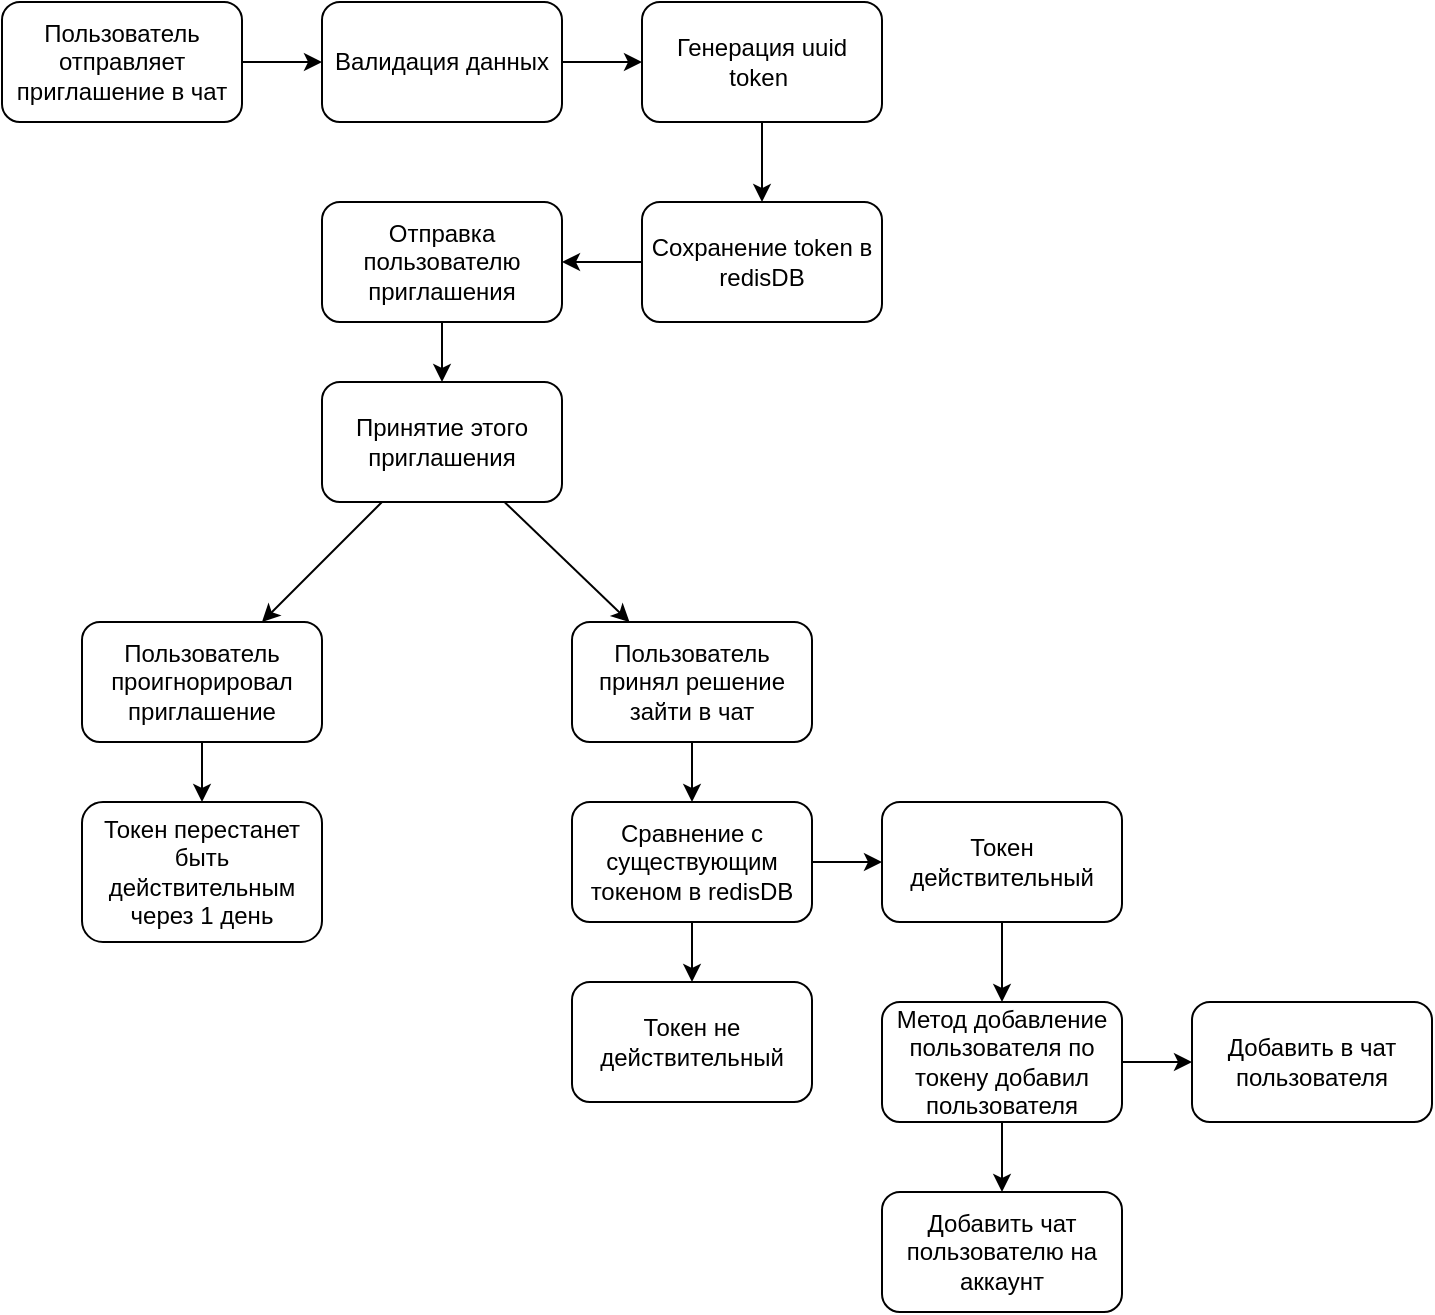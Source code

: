 <mxfile>
    <diagram id="hQEppKssuoCvksK7inkm" name="Page-1">
        <mxGraphModel dx="764" dy="600" grid="1" gridSize="10" guides="1" tooltips="1" connect="1" arrows="1" fold="1" page="1" pageScale="1" pageWidth="850" pageHeight="1100" math="0" shadow="0">
            <root>
                <mxCell id="0"/>
                <mxCell id="1" parent="0"/>
                <mxCell id="4" value="" style="edgeStyle=none;html=1;" edge="1" parent="1" source="2" target="3">
                    <mxGeometry relative="1" as="geometry"/>
                </mxCell>
                <mxCell id="2" value="Пользователь отправляет приглашение в чат" style="rounded=1;whiteSpace=wrap;html=1;" vertex="1" parent="1">
                    <mxGeometry x="80" y="200" width="120" height="60" as="geometry"/>
                </mxCell>
                <mxCell id="8" value="" style="edgeStyle=none;html=1;" edge="1" parent="1" source="3" target="7">
                    <mxGeometry relative="1" as="geometry"/>
                </mxCell>
                <mxCell id="3" value="Валидация данных" style="whiteSpace=wrap;html=1;rounded=1;" vertex="1" parent="1">
                    <mxGeometry x="240" y="200" width="120" height="60" as="geometry"/>
                </mxCell>
                <mxCell id="10" value="" style="edgeStyle=none;html=1;" edge="1" parent="1" source="7" target="9">
                    <mxGeometry relative="1" as="geometry"/>
                </mxCell>
                <mxCell id="7" value="Генерация uuid token&amp;nbsp;" style="whiteSpace=wrap;html=1;rounded=1;" vertex="1" parent="1">
                    <mxGeometry x="400" y="200" width="120" height="60" as="geometry"/>
                </mxCell>
                <mxCell id="12" value="" style="edgeStyle=none;html=1;" edge="1" parent="1" source="9" target="11">
                    <mxGeometry relative="1" as="geometry"/>
                </mxCell>
                <mxCell id="9" value="Сохранение token в redisDB" style="whiteSpace=wrap;html=1;rounded=1;" vertex="1" parent="1">
                    <mxGeometry x="400" y="300" width="120" height="60" as="geometry"/>
                </mxCell>
                <mxCell id="14" value="" style="edgeStyle=none;html=1;" edge="1" parent="1" source="11" target="13">
                    <mxGeometry relative="1" as="geometry"/>
                </mxCell>
                <mxCell id="11" value="Отправка пользователю приглашения" style="whiteSpace=wrap;html=1;rounded=1;" vertex="1" parent="1">
                    <mxGeometry x="240" y="300" width="120" height="60" as="geometry"/>
                </mxCell>
                <mxCell id="16" value="" style="edgeStyle=none;html=1;" edge="1" parent="1" source="13" target="15">
                    <mxGeometry relative="1" as="geometry"/>
                </mxCell>
                <mxCell id="13" value="Принятие этого приглашения" style="whiteSpace=wrap;html=1;rounded=1;" vertex="1" parent="1">
                    <mxGeometry x="240" y="390" width="120" height="60" as="geometry"/>
                </mxCell>
                <mxCell id="29" value="" style="edgeStyle=none;html=1;" edge="1" parent="1" source="15" target="28">
                    <mxGeometry relative="1" as="geometry"/>
                </mxCell>
                <mxCell id="15" value="Пользователь принял решение зайти в чат" style="whiteSpace=wrap;html=1;rounded=1;" vertex="1" parent="1">
                    <mxGeometry x="365" y="510" width="120" height="60" as="geometry"/>
                </mxCell>
                <mxCell id="21" value="" style="edgeStyle=none;html=1;" edge="1" parent="1" source="18" target="20">
                    <mxGeometry relative="1" as="geometry"/>
                </mxCell>
                <mxCell id="18" value="Пользователь проигнорировал приглашение" style="whiteSpace=wrap;html=1;rounded=1;" vertex="1" parent="1">
                    <mxGeometry x="120" y="510" width="120" height="60" as="geometry"/>
                </mxCell>
                <mxCell id="19" value="" style="edgeStyle=none;html=1;" edge="1" parent="1" source="13" target="18">
                    <mxGeometry relative="1" as="geometry">
                        <mxPoint x="341.25" y="460" as="sourcePoint"/>
                        <mxPoint x="403.75" y="520" as="targetPoint"/>
                    </mxGeometry>
                </mxCell>
                <mxCell id="20" value="Токен перестанет быть действительным через 1 день" style="whiteSpace=wrap;html=1;rounded=1;" vertex="1" parent="1">
                    <mxGeometry x="120" y="600" width="120" height="70" as="geometry"/>
                </mxCell>
                <mxCell id="25" value="" style="edgeStyle=none;html=1;" edge="1" parent="1" source="22" target="24">
                    <mxGeometry relative="1" as="geometry"/>
                </mxCell>
                <mxCell id="27" value="" style="edgeStyle=none;html=1;" edge="1" parent="1" source="22" target="26">
                    <mxGeometry relative="1" as="geometry"/>
                </mxCell>
                <mxCell id="22" value="Метод добавление пользователя по токену добавил пользователя" style="whiteSpace=wrap;html=1;rounded=1;" vertex="1" parent="1">
                    <mxGeometry x="520" y="700" width="120" height="60" as="geometry"/>
                </mxCell>
                <mxCell id="24" value="Добавить в чат пользователя" style="whiteSpace=wrap;html=1;rounded=1;" vertex="1" parent="1">
                    <mxGeometry x="675" y="700" width="120" height="60" as="geometry"/>
                </mxCell>
                <mxCell id="26" value="Добавить чат пользователю на аккаунт" style="whiteSpace=wrap;html=1;rounded=1;" vertex="1" parent="1">
                    <mxGeometry x="520" y="795" width="120" height="60" as="geometry"/>
                </mxCell>
                <mxCell id="31" value="" style="edgeStyle=none;html=1;" edge="1" parent="1" source="28" target="30">
                    <mxGeometry relative="1" as="geometry"/>
                </mxCell>
                <mxCell id="33" value="" style="edgeStyle=none;html=1;" edge="1" parent="1" source="28" target="32">
                    <mxGeometry relative="1" as="geometry"/>
                </mxCell>
                <mxCell id="28" value="Сравнение с существующим токеном в redisDB" style="whiteSpace=wrap;html=1;rounded=1;" vertex="1" parent="1">
                    <mxGeometry x="365" y="600" width="120" height="60" as="geometry"/>
                </mxCell>
                <mxCell id="30" value="Токен не действительный" style="whiteSpace=wrap;html=1;rounded=1;" vertex="1" parent="1">
                    <mxGeometry x="365" y="690" width="120" height="60" as="geometry"/>
                </mxCell>
                <mxCell id="32" value="Токен действительный" style="whiteSpace=wrap;html=1;rounded=1;" vertex="1" parent="1">
                    <mxGeometry x="520" y="600" width="120" height="60" as="geometry"/>
                </mxCell>
                <mxCell id="34" value="" style="edgeStyle=none;html=1;" edge="1" parent="1" source="32" target="22">
                    <mxGeometry relative="1" as="geometry">
                        <mxPoint x="341.25" y="460" as="sourcePoint"/>
                        <mxPoint x="403.75" y="520" as="targetPoint"/>
                    </mxGeometry>
                </mxCell>
            </root>
        </mxGraphModel>
    </diagram>
</mxfile>